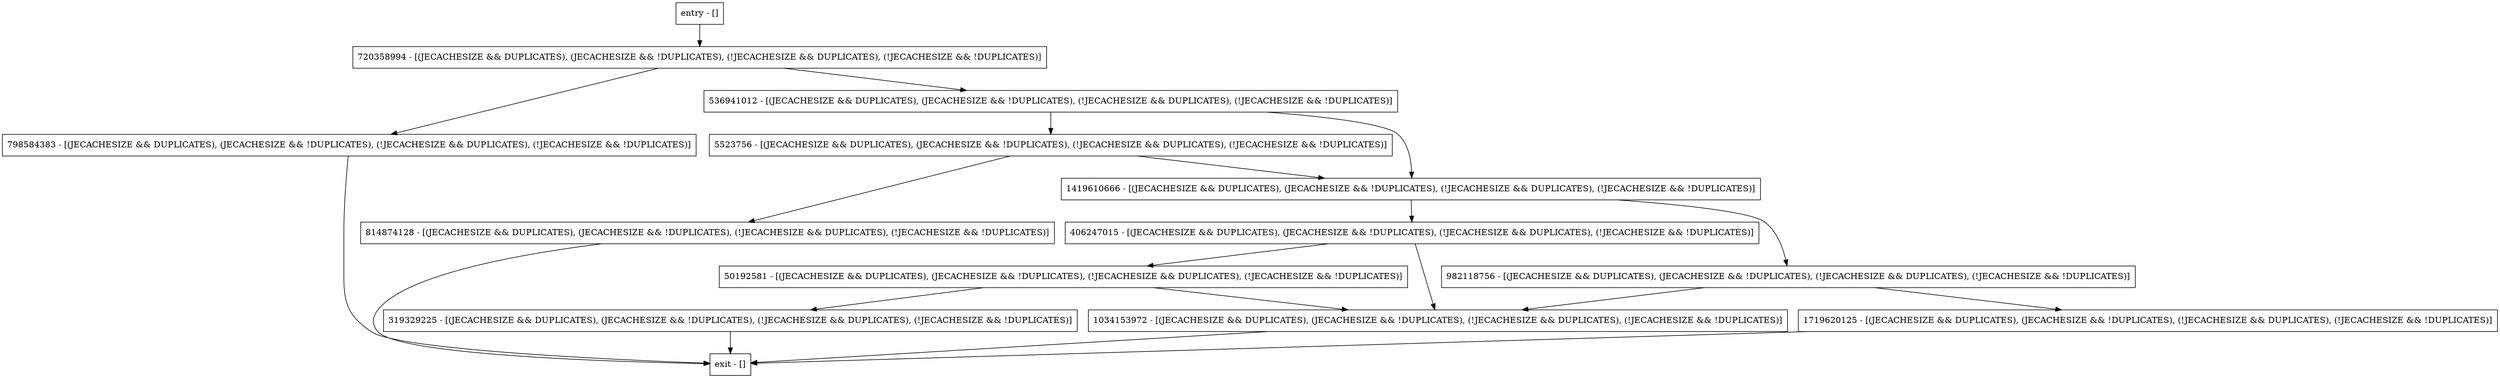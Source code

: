 digraph shouldUpdateLsn {
node [shape=record];
798584383 [label="798584383 - [(JECACHESIZE && DUPLICATES), (JECACHESIZE && !DUPLICATES), (!JECACHESIZE && DUPLICATES), (!JECACHESIZE && !DUPLICATES)]"];
406247015 [label="406247015 - [(JECACHESIZE && DUPLICATES), (JECACHESIZE && !DUPLICATES), (!JECACHESIZE && DUPLICATES), (!JECACHESIZE && !DUPLICATES)]"];
5523756 [label="5523756 - [(JECACHESIZE && DUPLICATES), (JECACHESIZE && !DUPLICATES), (!JECACHESIZE && DUPLICATES), (!JECACHESIZE && !DUPLICATES)]"];
1034153972 [label="1034153972 - [(JECACHESIZE && DUPLICATES), (JECACHESIZE && !DUPLICATES), (!JECACHESIZE && DUPLICATES), (!JECACHESIZE && !DUPLICATES)]"];
1419610666 [label="1419610666 - [(JECACHESIZE && DUPLICATES), (JECACHESIZE && !DUPLICATES), (!JECACHESIZE && DUPLICATES), (!JECACHESIZE && !DUPLICATES)]"];
entry [label="entry - []"];
exit [label="exit - []"];
1719620125 [label="1719620125 - [(JECACHESIZE && DUPLICATES), (JECACHESIZE && !DUPLICATES), (!JECACHESIZE && DUPLICATES), (!JECACHESIZE && !DUPLICATES)]"];
982118756 [label="982118756 - [(JECACHESIZE && DUPLICATES), (JECACHESIZE && !DUPLICATES), (!JECACHESIZE && DUPLICATES), (!JECACHESIZE && !DUPLICATES)]"];
720358994 [label="720358994 - [(JECACHESIZE && DUPLICATES), (JECACHESIZE && !DUPLICATES), (!JECACHESIZE && DUPLICATES), (!JECACHESIZE && !DUPLICATES)]"];
319329225 [label="319329225 - [(JECACHESIZE && DUPLICATES), (JECACHESIZE && !DUPLICATES), (!JECACHESIZE && DUPLICATES), (!JECACHESIZE && !DUPLICATES)]"];
814874128 [label="814874128 - [(JECACHESIZE && DUPLICATES), (JECACHESIZE && !DUPLICATES), (!JECACHESIZE && DUPLICATES), (!JECACHESIZE && !DUPLICATES)]"];
536941012 [label="536941012 - [(JECACHESIZE && DUPLICATES), (JECACHESIZE && !DUPLICATES), (!JECACHESIZE && DUPLICATES), (!JECACHESIZE && !DUPLICATES)]"];
50192581 [label="50192581 - [(JECACHESIZE && DUPLICATES), (JECACHESIZE && !DUPLICATES), (!JECACHESIZE && DUPLICATES), (!JECACHESIZE && !DUPLICATES)]"];
entry;
exit;
798584383 -> exit;
406247015 -> 1034153972;
406247015 -> 50192581;
5523756 -> 814874128;
5523756 -> 1419610666;
1034153972 -> exit;
1419610666 -> 406247015;
1419610666 -> 982118756;
entry -> 720358994;
1719620125 -> exit;
982118756 -> 1719620125;
982118756 -> 1034153972;
720358994 -> 798584383;
720358994 -> 536941012;
319329225 -> exit;
814874128 -> exit;
536941012 -> 5523756;
536941012 -> 1419610666;
50192581 -> 1034153972;
50192581 -> 319329225;
}

